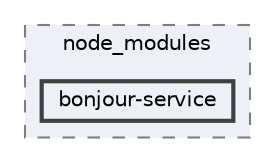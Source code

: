 digraph "pkiclassroomrescheduler/src/main/frontend/node_modules/bonjour-service"
{
 // LATEX_PDF_SIZE
  bgcolor="transparent";
  edge [fontname=Helvetica,fontsize=10,labelfontname=Helvetica,labelfontsize=10];
  node [fontname=Helvetica,fontsize=10,shape=box,height=0.2,width=0.4];
  compound=true
  subgraph clusterdir_72953eda66ccb3a2722c28e1c3e6c23b {
    graph [ bgcolor="#edf0f7", pencolor="grey50", label="node_modules", fontname=Helvetica,fontsize=10 style="filled,dashed", URL="dir_72953eda66ccb3a2722c28e1c3e6c23b.html",tooltip=""]
  dir_ec5b7ccf1a4137e36ff47d814900e6c2 [label="bonjour-service", fillcolor="#edf0f7", color="grey25", style="filled,bold", URL="dir_ec5b7ccf1a4137e36ff47d814900e6c2.html",tooltip=""];
  }
}
